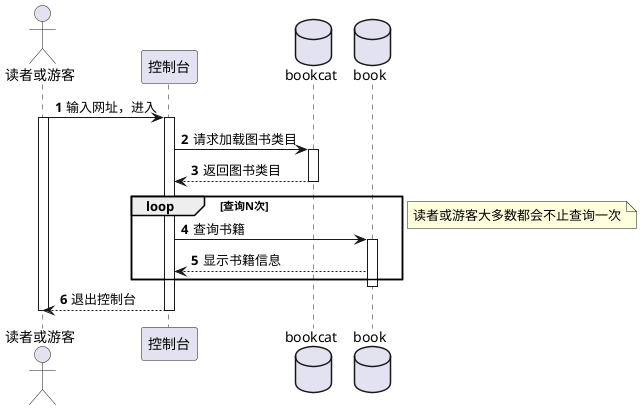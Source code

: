 @startuml
autonumber
actor 读者或游客 as dy
participant 控制台 as c
database bookcat
database book
dy->c:输入网址，进入
activate dy
activate c
c->bookcat:请求加载图书类目
activate bookcat
bookcat-->c:返回图书类目
deactivate bookcat
loop 查询N次
    c->book:查询书籍
    activate book
    book-->c:显示书籍信息
end
deactivate book
note right:读者或游客大多数都会不止查询一次
c-->dy:退出控制台
deactivate c
deactivate dy
@enduml